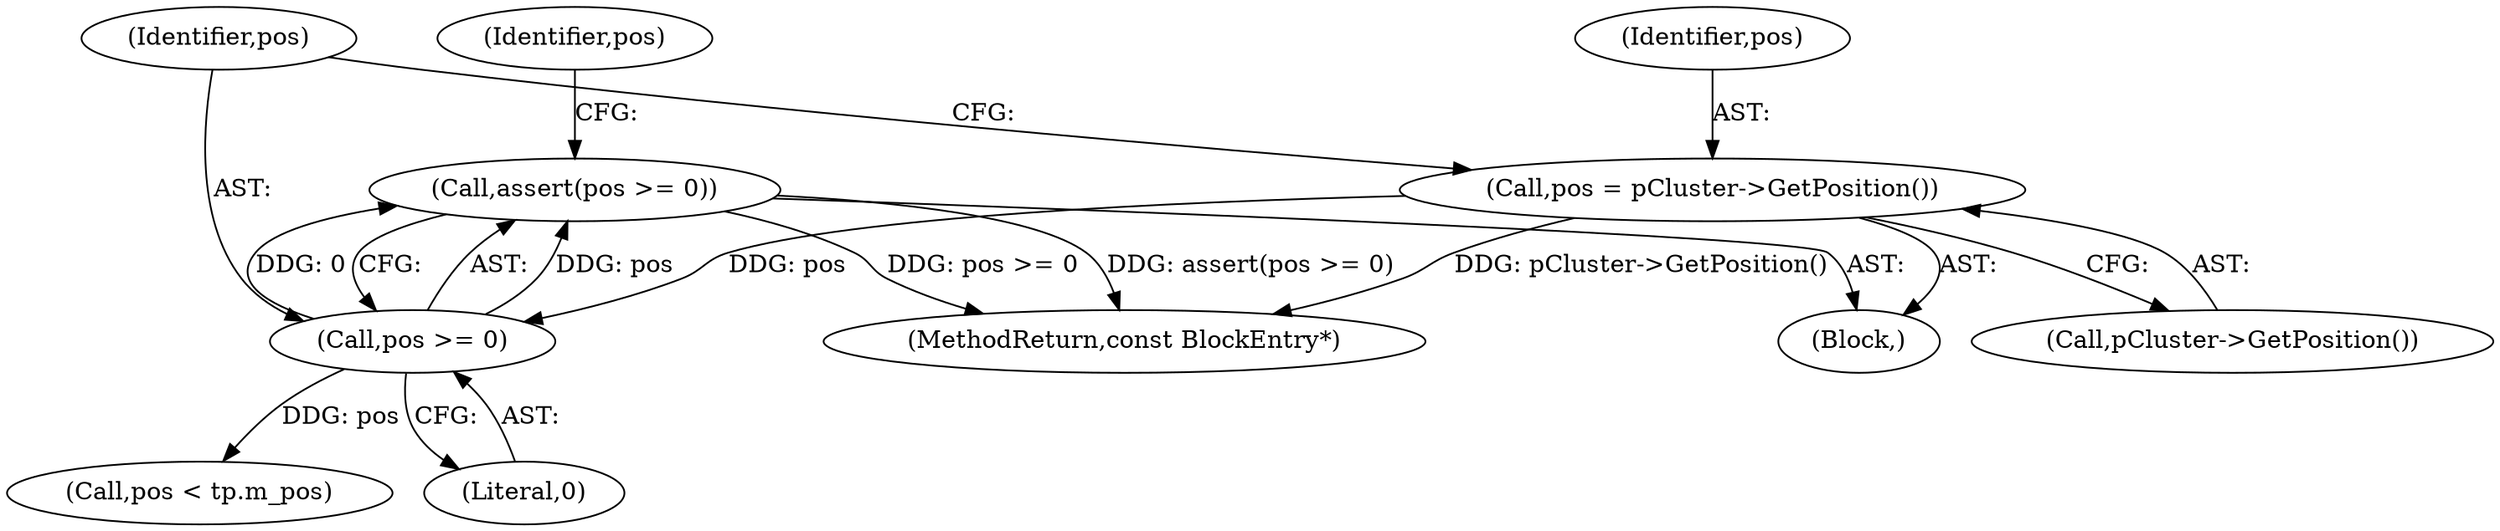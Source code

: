 digraph "0_Android_cc274e2abe8b2a6698a5c47d8aa4bb45f1f9538d_12@API" {
"1000155" [label="(Call,assert(pos >= 0))"];
"1000156" [label="(Call,pos >= 0)"];
"1000152" [label="(Call,pos = pCluster->GetPosition())"];
"1000156" [label="(Call,pos >= 0)"];
"1000131" [label="(Block,)"];
"1000152" [label="(Call,pos = pCluster->GetPosition())"];
"1000155" [label="(Call,assert(pos >= 0))"];
"1000154" [label="(Call,pCluster->GetPosition())"];
"1000160" [label="(Call,pos < tp.m_pos)"];
"1000236" [label="(MethodReturn,const BlockEntry*)"];
"1000161" [label="(Identifier,pos)"];
"1000158" [label="(Literal,0)"];
"1000153" [label="(Identifier,pos)"];
"1000157" [label="(Identifier,pos)"];
"1000155" -> "1000131"  [label="AST: "];
"1000155" -> "1000156"  [label="CFG: "];
"1000156" -> "1000155"  [label="AST: "];
"1000161" -> "1000155"  [label="CFG: "];
"1000155" -> "1000236"  [label="DDG: assert(pos >= 0)"];
"1000155" -> "1000236"  [label="DDG: pos >= 0"];
"1000156" -> "1000155"  [label="DDG: pos"];
"1000156" -> "1000155"  [label="DDG: 0"];
"1000156" -> "1000158"  [label="CFG: "];
"1000157" -> "1000156"  [label="AST: "];
"1000158" -> "1000156"  [label="AST: "];
"1000152" -> "1000156"  [label="DDG: pos"];
"1000156" -> "1000160"  [label="DDG: pos"];
"1000152" -> "1000131"  [label="AST: "];
"1000152" -> "1000154"  [label="CFG: "];
"1000153" -> "1000152"  [label="AST: "];
"1000154" -> "1000152"  [label="AST: "];
"1000157" -> "1000152"  [label="CFG: "];
"1000152" -> "1000236"  [label="DDG: pCluster->GetPosition()"];
}
